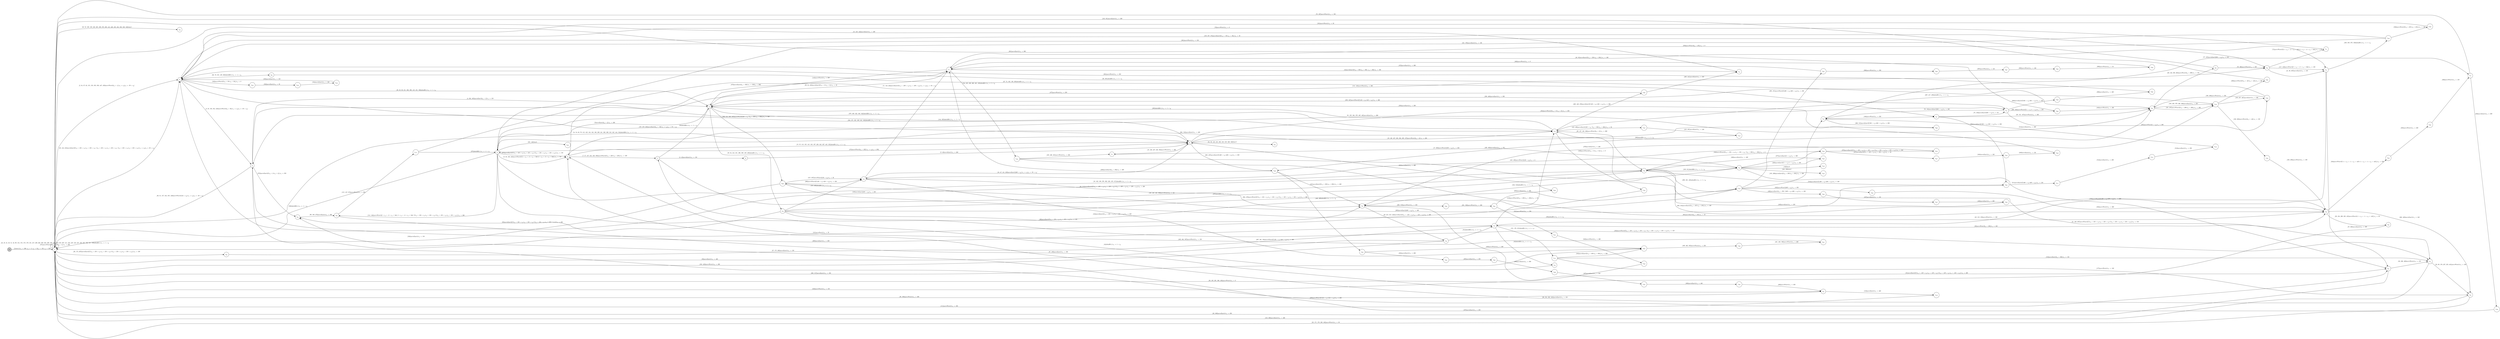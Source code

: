 digraph EFSM{
  graph [rankdir="LR", fontname="Latin Modern Math"];
  node [color="black", fillcolor="white", shape="circle", style="filled", fontname="Latin Modern Math"];
  edge [fontname="Latin Modern Math"];

  s0[fillcolor="gray", label=<s<sub>0</sub>>];
  s1[label=<s<sub>1</sub>>];
  s2[label=<s<sub>2</sub>>];
  s3[label=<s<sub>3</sub>>];
  s4[label=<s<sub>4</sub>>];
  s5[label=<s<sub>5</sub>>];
  s6[label=<s<sub>6</sub>>];
  s7[label=<s<sub>7</sub>>];
  s8[label=<s<sub>8</sub>>];
  s9[label=<s<sub>9</sub>>];
  s10[label=<s<sub>10</sub>>];
  s11[label=<s<sub>11</sub>>];
  s12[label=<s<sub>12</sub>>];
  s16[label=<s<sub>16</sub>>];
  s17[label=<s<sub>17</sub>>];
  s19[label=<s<sub>19</sub>>];
  s20[label=<s<sub>20</sub>>];
  s21[label=<s<sub>21</sub>>];
  s22[label=<s<sub>22</sub>>];
  s26[label=<s<sub>26</sub>>];
  s27[label=<s<sub>27</sub>>];
  s28[label=<s<sub>28</sub>>];
  s29[label=<s<sub>29</sub>>];
  s32[label=<s<sub>32</sub>>];
  s40[label=<s<sub>40</sub>>];
  s41[label=<s<sub>41</sub>>];
  s43[label=<s<sub>43</sub>>];
  s48[label=<s<sub>48</sub>>];
  s49[label=<s<sub>49</sub>>];
  s59[label=<s<sub>59</sub>>];
  s61[label=<s<sub>61</sub>>];
  s64[label=<s<sub>64</sub>>];
  s66[label=<s<sub>66</sub>>];
  s67[label=<s<sub>67</sub>>];
  s68[label=<s<sub>68</sub>>];
  s69[label=<s<sub>69</sub>>];
  s71[label=<s<sub>71</sub>>];
  s75[label=<s<sub>75</sub>>];
  s76[label=<s<sub>76</sub>>];
  s77[label=<s<sub>77</sub>>];
  s95[label=<s<sub>95</sub>>];
  s96[label=<s<sub>96</sub>>];
  s97[label=<s<sub>97</sub>>];
  s106[label=<s<sub>106</sub>>];
  s110[label=<s<sub>110</sub>>];
  s115[label=<s<sub>115</sub>>];
  s120[label=<s<sub>120</sub>>];
  s140[label=<s<sub>140</sub>>];
  s151[label=<s<sub>151</sub>>];
  s160[label=<s<sub>160</sub>>];
  s163[label=<s<sub>163</sub>>];
  s164[label=<s<sub>164</sub>>];
  s184[label=<s<sub>184</sub>>];
  s188[label=<s<sub>188</sub>>];
  s189[label=<s<sub>189</sub>>];
  s192[label=<s<sub>192</sub>>];
  s204[label=<s<sub>204</sub>>];
  s205[label=<s<sub>205</sub>>];
  s207[label=<s<sub>207</sub>>];
  s221[label=<s<sub>221</sub>>];
  s228[label=<s<sub>228</sub>>];
  s246[label=<s<sub>246</sub>>];
  s247[label=<s<sub>247</sub>>];
  s248[label=<s<sub>248</sub>>];
  s249[label=<s<sub>249</sub>>];
  s260[label=<s<sub>260</sub>>];
  s278[label=<s<sub>278</sub>>];
  s280[label=<s<sub>280</sub>>];
  s281[label=<s<sub>281</sub>>];
  s282[label=<s<sub>282</sub>>];
  s300[label=<s<sub>300</sub>>];
  s329[label=<s<sub>329</sub>>];
  s332[label=<s<sub>332</sub>>];
  s334[label=<s<sub>334</sub>>];
  s335[label=<s<sub>335</sub>>];
  s380[label=<s<sub>380</sub>>];
  s389[label=<s<sub>389</sub>>];
  s390[label=<s<sub>390</sub>>];
  s395[label=<s<sub>395</sub>>];
  s396[label=<s<sub>396</sub>>];
  s397[label=<s<sub>397</sub>>];
  s398[label=<s<sub>398</sub>>];
  s399[label=<s<sub>399</sub>>];
  s408[label=<s<sub>408</sub>>];
  s418[label=<s<sub>418</sub>>];
  s419[label=<s<sub>419</sub>>];
  s428[label=<s<sub>428</sub>>];
  s430[label=<s<sub>430</sub>>];
  s431[label=<s<sub>431</sub>>];
  s436[label=<s<sub>436</sub>>];
  s437[label=<s<sub>437</sub>>];
  s438[label=<s<sub>438</sub>>];
  s494[label=<s<sub>494</sub>>];
  s495[label=<s<sub>495</sub>>];
  s496[label=<s<sub>496</sub>>];
  s497[label=<s<sub>497</sub>>];
  s498[label=<s<sub>498</sub>>];
  s511[label=<s<sub>511</sub>>];
  s512[label=<s<sub>512</sub>>];
  s513[label=<s<sub>513</sub>>];
  s521[label=<s<sub>521</sub>>];
  s522[label=<s<sub>522</sub>>];
  s530[label=<s<sub>530</sub>>];
  s532[label=<s<sub>532</sub>>];
  s533[label=<s<sub>533</sub>>];
  s534[label=<s<sub>534</sub>>];

  s0->s1[label=<<i> [1]start:2/o<sub>1</sub> := 200, o<sub>2</sub> := 3, o<sub>3</sub> := 0&#91;r<sub>3</sub> := 150, r<sub>2</sub> := 250&#93;</i>>];
  s4->s5[label=<<i> [5]moveEast:0&#91;r<sub>3</sub> &gt; 2&#93;/o<sub>1</sub> := 200</i>>];
  s5->s6[label=<<i> [6, 56, 136, 243]moveWest:0&#91;!(2 &times; r<sub>2</sub> + -2 &times; r<sub>3</sub> &gt; 546&or;2 &times; r<sub>2</sub> + -2 &times; r<sub>3</sub> &gt; 546)&#93;/o<sub>1</sub> := 150</i>>];
  s7->s8[label=<<i> [8, 45]moveEast:0/o<sub>1</sub> := 150</i>>];
  s8->s9[label=<<i> [9, 46]moveEast:0/o<sub>1</sub> := 200</i>>];
  s10->s11[label=<<i> [11, 142, 224]moveEast:0&#91;!(r<sub>3</sub> &gt; -199 + r<sub>2</sub>&or;r<sub>3</sub> &gt; -199 + r<sub>2</sub>)&#93;/o<sub>1</sub> := r<sub>2</sub>&#91;r<sub>2</sub> := 50 + r<sub>2</sub>&#93;</i>>];
  s11->s12[label=<<i> [12]moveEast:0&#91;!(r<sub>2</sub> &gt; 350&or;r<sub>2</sub> &gt; 350), r<sub>2</sub> &gt; 250&#93;/o<sub>1</sub> := 350</i>>];
  s16->s17[label=<<i> [17, 303]moveWest:0&#91;199 &gt; r<sub>3</sub>&#93;/o<sub>1</sub> := 350</i>>];
  s27->s28[label=<<i> [28]moveWest:0&#91;r<sub>2</sub> &gt; 250&#93;/o<sub>1</sub> := 100</i>>];
  s11->s40[label=<<i> [40, 85]moveEast:0&#91;!(r<sub>2</sub> &gt; 250&or;r<sub>2</sub> &gt; 250)&#93;/o<sub>1</sub> := 100</i>>];
  s27->s43[label=<<i> [43]shieldHit:1/o<sub>1</sub> := -1 + i<sub>0</sub></i>>];
  s43->s7[label=<<i> [44]alienHit:1/o<sub>1</sub> := 1 + i<sub>0</sub></i>>];
  s10->s48[label=<<i> [48, 214]moveEast:0&#91;!(!(r<sub>3</sub> &gt; -199 + r<sub>2</sub>&or;r<sub>3</sub> &gt; -199 + r<sub>2</sub>)&or;!(r<sub>3</sub> &gt; -199 + r<sub>2</sub>&or;r<sub>3</sub> &gt; -199 + r<sub>2</sub>))&#93;/o<sub>1</sub> := 200</i>>];
  s49->s1[label=<<i> [50]moveEast:0/o<sub>1</sub> := 400</i>>];
  s7->s4[label=<<i> [58]shieldHit:1/o<sub>1</sub> := -1 + i<sub>0</sub></i>>];
  s59->s48[label=<<i> [60]moveEast:0&#91;!(r<sub>2</sub> &gt; 150 + r<sub>3</sub>&or;r<sub>2</sub> &gt; 150 + r<sub>3</sub>)&#93;/o<sub>1</sub> := 150</i>>];
  s48->s61[label=<<i> [61]moveEast:0&#91;!(!(r<sub>3</sub> &gt; -149 + r<sub>2</sub>&or;r<sub>3</sub> &gt; -149 + r<sub>2</sub>)&or;!(r<sub>3</sub> &gt; -149 + r<sub>2</sub>&or;r<sub>3</sub> &gt; -149 + r<sub>2</sub>))&#93;/o<sub>1</sub> := 200</i>>];
  s61->s1[label=<<i> [62, 369]moveEast:0/o<sub>1</sub> := 250</i>>];
  s40->s71[label=<<i> [71]moveWest:0&#91;!(2 &times; r<sub>2</sub> + -2 &times; r<sub>3</sub> &gt; 546&or;2 &times; r<sub>2</sub> + -2 &times; r<sub>3</sub> &gt; 546)&#93;/o<sub>1</sub> := 50</i>>];
  s71->s2[label=<<i> [72]moveWest:0/o<sub>1</sub> := 0</i>>];
  s67->s75[label=<<i> [75, 103]moveEast:0&#91;301 &gt; r<sub>2</sub>&#93;/o<sub>1</sub> := 50</i>>];
  s75->s76[label=<<i> [76, 104]moveEast:0&#91;301 &gt; r<sub>2</sub>&#93;/o<sub>1</sub> := 100</i>>];
  s76->s77[label=<<i> [77, 105]moveEast:0&#91;301 &gt; r<sub>2</sub>&#93;/o<sub>1</sub> := 150</i>>];
  s77->s1[label=<<i> [78, 337]moveWest:0/o<sub>1</sub> := 100</i>>];
  s4->s11[label=<<i> [39, 84, 452]moveEast:0&#91;!(r<sub>3</sub> &gt; 2&or;r<sub>3</sub> &gt; 2)&#93;/o<sub>1</sub> := 50</i>>];
  s40->s41[label=<<i> [41, 86, 367]moveEast:0/o<sub>1</sub> := 150</i>>];
  s41->s61[label=<<i> [87, 368]moveEast:0/o<sub>1</sub> := 200</i>>];
  s68->s2[label=<<i> [92, 201]alienHit:1/o<sub>1</sub> := 1 + i<sub>0</sub></i>>];
  s59->s95[label=<<i> [95]moveEast:0&#91;!(!(r<sub>2</sub> &gt; 150 + r<sub>3</sub>&or;r<sub>2</sub> &gt; 150 + r<sub>3</sub>)&or;!(r<sub>2</sub> &gt; 150 + r<sub>3</sub>&or;r<sub>2</sub> &gt; 150 + r<sub>3</sub>))&#93;/o<sub>1</sub> := 250</i>>];
  s96->s97[label=<<i> [97, 109]moveEast:0/o<sub>1</sub> := 350</i>>];
  s97->s1[label=<<i> [98, 500]moveWest:0/o<sub>1</sub> := 300</i>>];
  s77->s106[label=<<i> [106]moveEast:0/o<sub>1</sub> := 200</i>>];
  s106->s95[label=<<i> [107]moveEast:0/o<sub>1</sub> := 250</i>>];
  s95->s96[label=<<i> [96, 108, 273]moveEast:0/o<sub>1</sub> := 300</i>>];
  s97->s110[label=<<i> [110]moveEast:0/o<sub>1</sub> := 400</i>>];
  s110->s1[label=<<i> [111]moveWest:0/o<sub>1</sub> := 350</i>>];
  s5->s96[label=<<i> [114, 146]moveWest:0&#91;2 &times; r<sub>2</sub> + -2 &times; r<sub>3</sub> &gt; 546, 2 &times; r<sub>2</sub> + -2 &times; r<sub>3</sub> &gt; 546, !(!(r<sub>2</sub> &gt; 150 + r<sub>3</sub>&or;r<sub>2</sub> &gt; 150 + r<sub>3</sub>)&or;!(r<sub>2</sub> &gt; 150 + r<sub>3</sub>&or;r<sub>2</sub> &gt; 150 + r<sub>3</sub>))&#93;/o<sub>1</sub> := 300</i>>];
  s115->s40[label=<<i> [116, 148]moveWest:0/o<sub>1</sub> := 200</i>>];
  s40->s41[label=<<i> [117, 149]moveWest:0&#91;2 &times; r<sub>2</sub> + -2 &times; r<sub>3</sub> &gt; 546&#93;/o<sub>1</sub> := 150</i>>];
  s27->s19[label=<<i> [119]moveWest:0&#91;!(r<sub>2</sub> &gt; 250&or;r<sub>2</sub> &gt; 250)&#93;/o<sub>1</sub> := 50</i>>];
  s19->s120[label=<<i> [120]moveWest:0&#91;!(r<sub>3</sub> &gt; 0&or;r<sub>3</sub> &gt; 0)&#93;/o<sub>1</sub> := 0</i>>];
  s120->s1[label=<<i> [121]moveEast:0/o<sub>1</sub> := 50</i>>];
  s1->s2[label=<<i> [65, 124, 218]moveEast:0&#91;!(r<sub>2</sub> &gt; 150 + r<sub>3</sub>&or;r<sub>2</sub> &gt; 150 + r<sub>3</sub>), !(r<sub>2</sub> &gt; 150 + r<sub>3</sub>&or;r<sub>2</sub> &gt; 150 + r<sub>3</sub>), !(r<sub>2</sub> &gt; 150 + r<sub>3</sub>&or;r<sub>2</sub> &gt; 150 + r<sub>3</sub>)&#93;/o<sub>1</sub> := r<sub>2</sub>&#91;r<sub>2</sub> := 50 + r<sub>2</sub>&#93;</i>>];
  s20->s2[label=<<i> [128]moveEast:0&#91;400 &gt; r<sub>2</sub>&#93;/o<sub>1</sub> := 250</i>>];
  s2->s66[label=<<i> [66, 73, 101, 129, 202]shieldHit:1/o<sub>1</sub> := -1 + i<sub>0</sub></i>>];
  s66->s67[label=<<i> [67, 74, 102, 130, 203]alienHit:1/o<sub>1</sub> := 1 + i<sub>0</sub></i>>];
  s67->s68[label=<<i> [68, 131, 187]moveWest:0/o<sub>1</sub> := 200</i>>];
  s69->s1[label=<<i> [133, 351]moveEast:0/o<sub>1</sub> := 200</i>>];
  s20->s16[label=<<i> [139, 311]shieldHit:1/o<sub>1</sub> := -1 + i<sub>0</sub></i>>];
  s16->s140[label=<<i> [140]lose:0</i>>];
  s11->s4[label=<<i> [143]moveWest:0/o<sub>1</sub> := 350</i>>];
  s4->s9[label=<<i> [144, 325]shieldHit:1/o<sub>1</sub> := -1 + i<sub>0</sub></i>>];
  s96->s115[label=<<i> [115, 147, 274]moveWest:0/o<sub>1</sub> := 250</i>>];
  s41->s27[label=<<i> [42, 118, 150]moveWest:0/o<sub>1</sub> := 100</i>>];
  s151->s21[label=<<i> [152]moveEast:0&#91;r<sub>2</sub> &gt; 350&#93;/o<sub>1</sub> := 150</i>>];
  s21->s1[label=<<i> [153, 308]moveEast:0/o<sub>1</sub> := 200</i>>];
  s1->s2[label=<<i> [2, 34, 37, 82, 155, 158, 353, 356, 447, 450]moveWest:0&#91;r<sub>3</sub> &gt; -1&#93;/o<sub>1</sub> := r<sub>3</sub>&#91;r<sub>3</sub> := -50 + r<sub>3</sub>&#93;</i>>];
  s160->s5[label=<<i> [161, 376]moveEast:0/o<sub>1</sub> := 100</i>>];
  s16->s163[label=<<i> [163, 199]win:0</i>>];
  s27->s151[label=<<i> [151, 176, 315]alienHit:1/o<sub>1</sub> := 1 + i<sub>0</sub></i>>];
  s151->s22[label=<<i> [177]moveWest:0/o<sub>1</sub> := 100</i>>];
  s22->s1[label=<<i> [23, 171, 178, 238, 482]moveWest:0/o<sub>1</sub> := 50</i>>];
  s5->s184[label=<<i> [184]moveEast:0&#91;!(r<sub>2</sub> &gt; 150 + r<sub>3</sub>&or;r<sub>2</sub> &gt; 150 + r<sub>3</sub>)&#93;/o<sub>1</sub> := 250</i>>];
  s184->s76[label=<<i> [185, 299]moveEast:0&#91;!(r<sub>2</sub> &gt; 350&or;r<sub>2</sub> &gt; 350)&#93;/o<sub>1</sub> := 300</i>>];
  s76->s67[label=<<i> [186]moveWest:0/o<sub>1</sub> := 250</i>>];
  s68->s188[label=<<i> [188, 256, 379, 406, 466]moveEast:0/o<sub>1</sub> := 250</i>>];
  s188->s189[label=<<i> [189, 257, 467]moveEast:0/o<sub>1</sub> := 300</i>>];
  s189->s68[label=<<i> [190, 286]moveWest:0/o<sub>1</sub> := 250</i>>];
  s68->s188[label=<<i> [191, 287]moveWest:0&#91;!(r<sub>2</sub> &gt; 299&or;r<sub>2</sub> &gt; 299)&#93;/o<sub>1</sub> := 200</i>>];
  s188->s192[label=<<i> [192, 288]moveWest:0&#91;r<sub>3</sub> &gt; -48&#93;/o<sub>1</sub> := 150</i>>];
  s192->s28[label=<<i> [193, 289]moveWest:0/o<sub>1</sub> := 100</i>>];
  s9->s68[label=<<i> [200]shieldHit:1/o<sub>1</sub> := -1 + i<sub>0</sub></i>>];
  s67->s204[label=<<i> [204]moveEast:0&#91;!(301 &gt; r<sub>2</sub>&or;301 &gt; r<sub>2</sub>)&#93;/o<sub>1</sub> := 350</i>>];
  s204->s205[label=<<i> [205]moveEast:0&#91;400 &gt; r<sub>2</sub>&#93;/o<sub>1</sub> := 400</i>>];
  s205->s10[label=<<i> [206]moveWest:0&#91;!(126 &gt; r<sub>3</sub>&or;126 &gt; r<sub>3</sub>)&#93;/o<sub>1</sub> := 350</i>>];
  s10->s207[label=<<i> [207, 461, 504]moveWest:0&#91;!(126 &gt; r<sub>3</sub>&or;126 &gt; r<sub>3</sub>)&#93;/o<sub>1</sub> := 300</i>>];
  s207->s1[label=<<i> [208, 317]moveEast:0/o<sub>1</sub> := 350</i>>];
  s59->s10[label=<<i> [213, 460]alienHit:1/o<sub>1</sub> := 1 + i<sub>0</sub></i>>];
  s49->s1[label=<<i> [216, 423]moveWest:0/o<sub>1</sub> := 200</i>>];
  s5->s221[label=<<i> [221, 446]win:0</i>>];
  s2->s9[label=<<i> [125, 219, 222]moveEast:0&#91;r<sub>3</sub> &gt; -50&#93;/o<sub>1</sub> := r<sub>2</sub>&#91;r<sub>2</sub> := 50 + r<sub>2</sub>&#93;</i>>];
  s9->s10[label=<<i> [10, 47, 141, 223]moveEast:0&#91;400 &gt; r<sub>2</sub>&#93;/o<sub>1</sub> := r<sub>2</sub>&#91;r<sub>2</sub> := 50 + r<sub>2</sub>&#93;</i>>];
  s164->s17[label=<<i> [165, 226, 231]moveWest:0/o<sub>1</sub> := 350</i>>];
  s9->s228[label=<<i> [228, 427]moveEast:0&#91;!(400 &gt; r<sub>2</sub>&or;400 &gt; r<sub>2</sub>)&#93;/o<sub>1</sub> := 350</i>>];
  s228->s11[label=<<i> [229]moveEast:0&#91;r<sub>2</sub> &gt; 350&#93;/o<sub>1</sub> := 400</i>>];
  s9->s19[label=<<i> [19, 126, 167, 233, 294, 305, 475]moveWest:0&#91;r<sub>3</sub> &gt; 0&#93;/o<sub>1</sub> := 250</i>>];
  s3->s61[label=<<i> [235]moveWest:0&#91;!(124 &gt; r<sub>3</sub>&or;124 &gt; r<sub>3</sub>)&#93;/o<sub>1</sub> := 200</i>>];
  s61->s21[label=<<i> [88, 236, 480]moveWest:0/o<sub>1</sub> := 150</i>>];
  s20->s246[label=<<i> [246]moveWest:0&#91;!(r<sub>2</sub> &gt; 150 + r<sub>3</sub>&or;r<sub>2</sub> &gt; 150 + r<sub>3</sub>), !(r<sub>2</sub> &gt; 350&or;r<sub>2</sub> &gt; 350)&#93;/o<sub>1</sub> := 0</i>>];
  s246->s247[label=<<i> [247]moveEast:0&#91;!(r<sub>2</sub> &gt; 150 + r<sub>3</sub>&or;r<sub>2</sub> &gt; 150 + r<sub>3</sub>)&#93;/o<sub>1</sub> := 50</i>>];
  s247->s248[label=<<i> [248]moveEast:0/o<sub>1</sub> := 100</i>>];
  s248->s249[label=<<i> [249]moveEast:0/o<sub>1</sub> := 150</i>>];
  s249->s4[label=<<i> [250]moveEast:0/o<sub>1</sub> := 200</i>>];
  s59->s21[label=<<i> [252]moveWest:0&#91;!(r<sub>2</sub> &gt; 150 + r<sub>3</sub>&or;r<sub>2</sub> &gt; 150 + r<sub>3</sub>), !(r<sub>2</sub> &gt; 150 + r<sub>3</sub>&or;r<sub>2</sub> &gt; 150 + r<sub>3</sub>)&#93;/o<sub>1</sub> := 150</i>>];
  s21->s22[label=<<i> [22, 89, 170, 237, 253, 481]moveWest:0/o<sub>1</sub> := 100</i>>];
  s4->s75[label=<<i> [259, 347]moveWest:0&#91;!(123 &gt; r<sub>3</sub>&or;123 &gt; r<sub>3</sub>)&#93;/o<sub>1</sub> := 300</i>>];
  s75->s260[label=<<i> [260, 348]moveWest:0&#91;!(1 &gt; r<sub>3</sub>&or;1 &gt; r<sub>3</sub>)&#93;/o<sub>1</sub> := 250</i>>];
  s260->s1[label=<<i> [261]moveEast:0/o<sub>1</sub> := 300</i>>];
  s1->s26[label=<<i> [26, 174, 267]moveEast:0&#91;!(!(r<sub>2</sub> &gt; 150 + r<sub>3</sub>&or;r<sub>2</sub> &gt; 150 + r<sub>3</sub>)&or;!(r<sub>2</sub> &gt; 150 + r<sub>3</sub>&or;r<sub>2</sub> &gt; 150 + r<sub>3</sub>))&#93;/o<sub>1</sub> := 100</i>>];
  s26->s27[label=<<i> [27, 175, 268]moveEast:0/o<sub>1</sub> := 150</i>>];
  s27->s3[label=<<i> [269]moveEast:0/o<sub>1</sub> := 200</i>>];
  s3->s95[label=<<i> [272]moveEast:0&#91;!(r<sub>3</sub> &gt; 2&or;r<sub>3</sub> &gt; 2)&#93;/o<sub>1</sub> := 250</i>>];
  s115->s5[label=<<i> [275]shieldHit:1/o<sub>1</sub> := -1 + i<sub>0</sub></i>>];
  s16->s246[label=<<i> [277]moveEast:0&#91;1 &gt; r<sub>3</sub>&#93;/o<sub>1</sub> := 300</i>>];
  s246->s278[label=<<i> [278]moveEast:0&#91;!(!(r<sub>2</sub> &gt; 150 + r<sub>3</sub>&or;r<sub>2</sub> &gt; 150 + r<sub>3</sub>)&or;!(r<sub>2</sub> &gt; 150 + r<sub>3</sub>&or;r<sub>2</sub> &gt; 150 + r<sub>3</sub>))&#93;/o<sub>1</sub> := 350</i>>];
  s278->s48[label=<<i> [279]moveEast:0/o<sub>1</sub> := 400</i>>];
  s48->s280[label=<<i> [280, 519]moveWest:0/o<sub>1</sub> := 350</i>>];
  s280->s281[label=<<i> [281, 520]moveWest:0/o<sub>1</sub> := 300</i>>];
  s281->s282[label=<<i> [282]moveEast:0/o<sub>1</sub> := 350</i>>];
  s282->s9[label=<<i> [283]moveEast:0/o<sub>1</sub> := 400</i>>];
  s9->s75[label=<<i> [284]moveWest:0&#91;!(r<sub>3</sub> &gt; 0&or;r<sub>3</sub> &gt; 0)&#93;/o<sub>1</sub> := 350</i>>];
  s75->s189[label=<<i> [285]moveWest:0&#91;1 &gt; r<sub>3</sub>&#93;/o<sub>1</sub> := 300</i>>];
  s19->s4[label=<<i> [295]shieldHit:1/o<sub>1</sub> := -1 + i<sub>0</sub></i>>];
  s4->s59[label=<<i> [59, 94, 212, 251, 296, 393, 459, 469]alienHit:1/o<sub>1</sub> := 1 + i<sub>0</sub></i>>];
  s59->s20[label=<<i> [297]shieldHit:1/o<sub>1</sub> := -1 + i<sub>0</sub></i>>];
  s76->s300[label=<<i> [300, 515]moveEast:0&#91;!(301 &gt; r<sub>2</sub>&or;301 &gt; r<sub>2</sub>)&#93;/o<sub>1</sub> := 350</i>>];
  s300->s5[label=<<i> [301, 516]moveEast:0/o<sub>1</sub> := 400</i>>];
  s17->s9[label=<<i> [18, 166, 227, 232, 304]moveWest:0/o<sub>1</sub> := 300</i>>];
  s19->s20[label=<<i> [20, 127, 168, 306]moveWest:0&#91;r<sub>3</sub> &gt; 0&#93;/o<sub>1</sub> := 200</i>>];
  s20->s21[label=<<i> [21, 169, 307]moveWest:0&#91;!(!(r<sub>2</sub> &gt; 150 + r<sub>3</sub>&or;r<sub>2</sub> &gt; 150 + r<sub>3</sub>)&or;!(r<sub>2</sub> &gt; 150 + r<sub>3</sub>&or;r<sub>2</sub> &gt; 150 + r<sub>3</sub>))&#93;/o<sub>1</sub> := 150</i>>];
  s9->s64[label=<<i> [64, 80, 123, 210, 293, 310, 319, 326, 346]lose:0</i>>];
  s16->s48[label=<<i> [312, 518]alienHit:1/o<sub>1</sub> := 1 + i<sub>0</sub></i>>];
  s48->s49[label=<<i> [49, 215, 313, 422]moveEast:0&#91;!(r<sub>3</sub> &gt; -149 + r<sub>2</sub>&or;r<sub>3</sub> &gt; -149 + r<sub>2</sub>)&#93;/o<sub>1</sub> := 250</i>>];
  s49->s27[label=<<i> [314]shieldHit:1/o<sub>1</sub> := -1 + i<sub>0</sub></i>>];
  s151->s207[label=<<i> [316]moveEast:0&#91;!(r<sub>2</sub> &gt; 350&or;r<sub>2</sub> &gt; 350)&#93;/o<sub>1</sub> := 300</i>>];
  s9->s5[label=<<i> [15, 55, 113, 135, 145, 183, 197, 220, 242, 327, 445, 525]alienHit:1/o<sub>1</sub> := 1 + i<sub>0</sub></i>>];
  s16->s329[label=<<i> [329]moveEast:0&#91;!(1 &gt; r<sub>3</sub>&or;1 &gt; r<sub>3</sub>)&#93;/o<sub>1</sub> := 350</i>>];
  s329->s20[label=<<i> [330]moveEast:0/o<sub>1</sub> := 400</i>>];
  s184->s332[label=<<i> [332]moveWest:0&#91;400 &gt; r<sub>2</sub>&#93;/o<sub>1</sub> := 350</i>>];
  s332->s28[label=<<i> [333]moveWest:0/o<sub>1</sub> := 300</i>>];
  s28->s334[label=<<i> [334]moveWest:0&#91;!(-1 &times; r<sub>2</sub> + -1 &times; r<sub>3</sub> &gt; -445&or;-1 &times; r<sub>2</sub> + -1 &times; r<sub>3</sub> &gt; -445)&#93;/o<sub>1</sub> := 250</i>>];
  s334->s335[label=<<i> [335]moveWest:0/o<sub>1</sub> := 200</i>>];
  s335->s77[label=<<i> [336]moveWest:0/o<sub>1</sub> := 150</i>>];
  s3->s19[label=<<i> [270, 320, 322, 340, 342]shieldHit:1/o<sub>1</sub> := -1 + i<sub>0</sub></i>>];
  s19->s3[label=<<i> [234, 271, 321, 323, 341, 343]alienHit:1/o<sub>1</sub> := 1 + i<sub>0</sub></i>>];
  s3->s1[label=<<i> [36, 81, 157, 344, 355, 449]moveWest:0&#91;124 &gt; r<sub>3</sub>&#93;/o<sub>1</sub> := r<sub>3</sub>&#91;r<sub>3</sub> := -50 + r<sub>3</sub>&#93;</i>>];
  s260->s68[label=<<i> [349]moveWest:0/o<sub>1</sub> := 200</i>>];
  s2->s3[label=<<i> [3, 35, 156, 354, 448]moveWest:0&#91;r<sub>3</sub> &gt; 50&#93;/o<sub>1</sub> := r<sub>3</sub>&#91;r<sub>3</sub> := -50 + r<sub>3</sub>&#93;</i>>];
  s41->s160[label=<<i> [160, 358, 375, 529]alienHit:1/o<sub>1</sub> := 1 + i<sub>0</sub></i>>];
  s160->s11[label=<<i> [359]moveWest:0&#91;r<sub>2</sub> &gt; 255&#93;/o<sub>1</sub> := 0</i>>];
  s11->s164[label=<<i> [164, 225, 230, 360, 401, 453]alienHit:1/o<sub>1</sub> := 1 + i<sub>0</sub></i>>];
  s164->s28[label=<<i> [361]moveEast:0&#91;r<sub>2</sub> &gt; 255&#93;/o<sub>1</sub> := 50</i>>];
  s28->s22[label=<<i> [362, 403]moveEast:0/o<sub>1</sub> := 100</i>>];
  s22->s6[label=<<i> [90, 254, 363, 404]moveEast:0/o<sub>1</sub> := 150</i>>];
  s68->s69[label=<<i> [69, 132, 350, 365]moveWest:0&#91;r<sub>2</sub> &gt; 299&#93;/o<sub>1</sub> := 150</i>>];
  s69->s40[label=<<i> [70, 366]moveWest:0/o<sub>1</sub> := 100</i>>];
  s1->s1[label=<<i> [371]moveWest:0&#91;!(r<sub>3</sub> &gt; -1&or;r<sub>3</sub> &gt; -1)&#93;/o<sub>1</sub> := 200</i>>];
  s2->s41[label=<<i> [159, 357, 374]moveEast:0&#91;!(r<sub>3</sub> &gt; -50&or;r<sub>3</sub> &gt; -50)&#93;/o<sub>1</sub> := 50</i>>];
  s5->s6[label=<<i> [377]moveEast:0&#91;!(!(r<sub>2</sub> &gt; 150 + r<sub>3</sub>&or;r<sub>2</sub> &gt; 150 + r<sub>3</sub>)&or;!(r<sub>2</sub> &gt; 150 + r<sub>3</sub>&or;r<sub>2</sub> &gt; 150 + r<sub>3</sub>))&#93;/o<sub>1</sub> := 150</i>>];
  s6->s68[label=<<i> [91, 255, 364, 378, 405, 465]moveEast:0/o<sub>1</sub> := 200</i>>];
  s188->s380[label=<<i> [380]moveWest:0&#91;!(r<sub>3</sub> &gt; -48&or;r<sub>3</sub> &gt; -48)&#93;/o<sub>1</sub> := 200</i>>];
  s380->s2[label=<<i> [381]moveWest:0/o<sub>1</sub> := 150</i>>];
  s205->s28[label=<<i> [384]alienHit:1/o<sub>1</sub> := 1 + i<sub>0</sub></i>>];
  s28->s29[label=<<i> [29, 194, 290, 385, 455]moveWest:0&#91;-1 &times; r<sub>2</sub> + -1 &times; r<sub>3</sub> &gt; -445&#93;/o<sub>1</sub> := 50</i>>];
  s29->s1[label=<<i> [30, 195, 291, 386, 456]moveWest:0/o<sub>1</sub> := 0</i>>];
  s75->s389[label=<<i> [389]moveEast:0&#91;!(301 &gt; r<sub>2</sub>&or;301 &gt; r<sub>2</sub>)&#93;/o<sub>1</sub> := 350</i>>];
  s389->s390[label=<<i> [390]moveEast:0/o<sub>1</sub> := 400</i>>];
  s390->s2[label=<<i> [391]moveWest:0/o<sub>1</sub> := 350</i>>];
  s2->s4[label=<<i> [38, 83, 93, 211, 382, 392, 413, 451, 536]alienHit:1/o<sub>1</sub> := 1 + i<sub>0</sub></i>>];
  s59->s184[label=<<i> [394, 470]moveWest:0&#91;!(!(r<sub>2</sub> &gt; 150 + r<sub>3</sub>&or;r<sub>2</sub> &gt; 150 + r<sub>3</sub>)&or;!(r<sub>2</sub> &gt; 150 + r<sub>3</sub>&or;r<sub>2</sub> &gt; 150 + r<sub>3</sub>))&#93;/o<sub>1</sub> := 300</i>>];
  s184->s395[label=<<i> [395, 471]moveWest:0&#91;!(400 &gt; r<sub>2</sub>&or;400 &gt; r<sub>2</sub>)&#93;/o<sub>1</sub> := 250</i>>];
  s395->s396[label=<<i> [396]moveWest:0/o<sub>1</sub> := 200</i>>];
  s396->s397[label=<<i> [397]moveWest:0/o<sub>1</sub> := 150</i>>];
  s397->s398[label=<<i> [398]moveWest:0/o<sub>1</sub> := 100</i>>];
  s398->s399[label=<<i> [399]moveWest:0/o<sub>1</sub> := 50</i>>];
  s399->s11[label=<<i> [400]moveWest:0/o<sub>1</sub> := 0</i>>];
  s164->s28[label=<<i> [402, 454]moveEast:0&#91;!(r<sub>2</sub> &gt; 255&or;r<sub>2</sub> &gt; 255)&#93;/o<sub>1</sub> := 100</i>>];
  s188->s19[label=<<i> [407, 417, 489]alienHit:1/o<sub>1</sub> := 1 + i<sub>0</sub></i>>];
  s19->s408[label=<<i> [408, 440, 476]moveEast:0&#91;!(126 &gt; r<sub>3</sub>&or;126 &gt; r<sub>3</sub>)&#93;/o<sub>1</sub> := 300</i>>];
  s408->s12[label=<<i> [409, 441]moveEast:0/o<sub>1</sub> := 350</i>>];
  s12->s1[label=<<i> [13, 410, 442]moveEast:0/o<sub>1</sub> := 400</i>>];
  s205->s10[label=<<i> [415, 487]moveWest:0&#91;126 &gt; r<sub>3</sub>&#93;/o<sub>1</sub> := 50</i>>];
  s10->s188[label=<<i> [416, 488]moveWest:0&#91;126 &gt; r<sub>3</sub>&#93;/o<sub>1</sub> := 0</i>>];
  s19->s418[label=<<i> [418, 490]moveEast:0&#91;126 &gt; r<sub>3</sub>, !(r<sub>2</sub> &gt; 350&or;r<sub>2</sub> &gt; 350)&#93;/o<sub>1</sub> := 50</i>>];
  s418->s419[label=<<i> [419, 491]moveEast:0/o<sub>1</sub> := 100</i>>];
  s419->s228[label=<<i> [420, 492]moveEast:0/o<sub>1</sub> := 150</i>>];
  s228->s48[label=<<i> [421]moveEast:0&#91;!(r<sub>2</sub> &gt; 350&or;r<sub>2</sub> &gt; 350)&#93;/o<sub>1</sub> := 200</i>>];
  s228->s428[label=<<i> [428, 493]alienHit:1/o<sub>1</sub> := 1 + i<sub>0</sub></i>>];
  s428->s207[label=<<i> [429]moveWest:0/o<sub>1</sub> := 300</i>>];
  s207->s430[label=<<i> [430, 462, 505]moveWest:0/o<sub>1</sub> := 250</i>>];
  s430->s431[label=<<i> [431, 463, 506]moveWest:0/o<sub>1</sub> := 200</i>>];
  s431->s6[label=<<i> [432, 464, 507]moveWest:0/o<sub>1</sub> := 150</i>>];
  s6->s7[label=<<i> [7, 57, 137, 244, 433, 508]moveWest:0&#91;!(r<sub>3</sub> &gt; 225&or;r<sub>3</sub> &gt; 225)&#93;/o<sub>1</sub> := 100</i>>];
  s7->s20[label=<<i> [138, 245, 434, 509]moveWest:0/o<sub>1</sub> := 50</i>>];
  s20->s184[label=<<i> [298, 331, 435]alienHit:1/o<sub>1</sub> := 1 + i<sub>0</sub></i>>];
  s184->s436[label=<<i> [436]moveEast:0&#91;r<sub>2</sub> &gt; 350, !(400 &gt; r<sub>2</sub>&or;400 &gt; r<sub>2</sub>)&#93;/o<sub>1</sub> := 100</i>>];
  s436->s437[label=<<i> [437]moveEast:0/o<sub>1</sub> := 150</i>>];
  s437->s438[label=<<i> [438]moveEast:0/o<sub>1</sub> := 200</i>>];
  s438->s19[label=<<i> [439]moveEast:0/o<sub>1</sub> := 250</i>>];
  s1->s9[label=<<i> [14, 54, 63, 79, 112, 122, 134, 182, 196, 209, 241, 292, 309, 318, 345, 444, 524]shieldHit:1/o<sub>1</sub> := -1 + i<sub>0</sub></i>>];
  s189->s4[label=<<i> [258, 468]moveEast:0/o<sub>1</sub> := 350</i>>];
  s395->s11[label=<<i> [472]moveEast:0/o<sub>1</sub> := 300</i>>];
  s11->s6[label=<<i> [473]moveEast:0&#91;r<sub>2</sub> &gt; 350&#93;/o<sub>1</sub> := 350&#91;r<sub>3</sub> := 300&#93;</i>>];
  s6->s9[label=<<i> [474]moveWest:0&#91;r<sub>3</sub> &gt; 225&#93;/o<sub>1</sub> := r<sub>3</sub>&#91;r<sub>3</sub> := 250&#93;</i>>];
  s408->s5[label=<<i> [477]moveWest:0/o<sub>1</sub> := 250</i>>];
  s5->s16[label=<<i> [16, 162, 198, 276, 302, 328, 478, 517]alienHit:1/o<sub>1</sub> := 1 + i<sub>0</sub></i>>];
  s16->s61[label=<<i> [479]moveWest:0&#91;!(199 &gt; r<sub>3</sub>&or;199 &gt; r<sub>3</sub>)&#93;/o<sub>1</sub> := 200</i>>];
  s3->s4[label=<<i> [4, 324, 485]moveEast:0&#91;r<sub>3</sub> &gt; 2&#93;/o<sub>1</sub> := 150</i>>];
  s4->s205[label=<<i> [383, 414, 486, 537]moveWest:0&#91;123 &gt; r<sub>3</sub>, !(r<sub>2</sub> &gt; 350&or;r<sub>2</sub> &gt; 350)&#93;/o<sub>1</sub> := 100</i>>];
  s428->s494[label=<<i> [494]moveEast:0/o<sub>1</sub> := 200</i>>];
  s494->s495[label=<<i> [495]moveEast:0/o<sub>1</sub> := 250</i>>];
  s495->s496[label=<<i> [496]moveEast:0/o<sub>1</sub> := 300</i>>];
  s496->s497[label=<<i> [497]moveEast:0/o<sub>1</sub> := 350</i>>];
  s497->s498[label=<<i> [498]moveEast:0/o<sub>1</sub> := 400</i>>];
  s498->s97[label=<<i> [499]moveWest:0/o<sub>1</sub> := 350</i>>];
  s20->s204[label=<<i> [510]moveEast:0&#91;!(400 &gt; r<sub>2</sub>&or;400 &gt; r<sub>2</sub>)&#93;/o<sub>1</sub> := 100</i>>];
  s204->s511[label=<<i> [511]moveEast:0&#91;!(400 &gt; r<sub>2</sub>&or;400 &gt; r<sub>2</sub>)&#93;/o<sub>1</sub> := 150</i>>];
  s511->s512[label=<<i> [512]moveEast:0/o<sub>1</sub> := 200</i>>];
  s512->s513[label=<<i> [513]moveEast:0/o<sub>1</sub> := 250</i>>];
  s513->s76[label=<<i> [514]moveEast:0/o<sub>1</sub> := 300</i>>];
  s281->s521[label=<<i> [521]moveWest:0/o<sub>1</sub> := 250</i>>];
  s521->s522[label=<<i> [522]moveWest:0/o<sub>1</sub> := 200</i>>];
  s522->s1[label=<<i> [523]moveWest:0/o<sub>1</sub> := 150</i>>];
  s5->s1[label=<<i> [526]shieldHit:1/o<sub>1</sub> := -1 + i<sub>0</sub></i>>];
  s1->s1[label=<<i> [24, 25, 31, 33, 51, 52, 99, 154, 172, 173, 179, 181, 217, 239, 262, 263, 264, 266, 338, 352, 370, 372, 387, 411, 424, 425, 443, 457, 483, 501, 502, 527, 539]alienHit:1/o<sub>1</sub> := 1 + i<sub>0</sub></i>>];
  s1->s32[label=<<i> [32, 53, 100, 180, 240, 265, 339, 373, 388, 412, 426, 458, 484, 503, 528, 540]win:0</i>>];
  s160->s530[label=<<i> [530]moveWest:0&#91;!(r<sub>2</sub> &gt; 255&or;r<sub>2</sub> &gt; 255)&#93;/o<sub>1</sub> := 100</i>>];
  s530->s2[label=<<i> [531]moveWest:0/o<sub>1</sub> := 50</i>>];
  s2->s532[label=<<i> [532]moveWest:0&#91;!(r<sub>3</sub> &gt; 50&or;r<sub>3</sub> &gt; 50)&#93;/o<sub>1</sub> := 0</i>>];
  s532->s533[label=<<i> [533]moveEast:0/o<sub>1</sub> := 50</i>>];
  s533->s534[label=<<i> [534]moveEast:0/o<sub>1</sub> := 100</i>>];
  s534->s2[label=<<i> [535]moveEast:0/o<sub>1</sub> := 150</i>>];
  s205->s1[label=<<i> [538]moveEast:0/o<sub>1</sub> := 150</i>>];
}